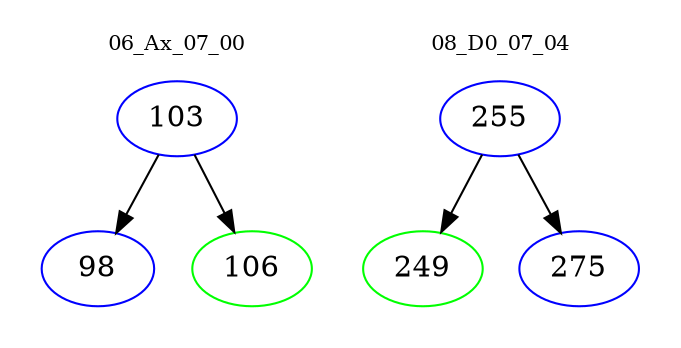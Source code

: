 digraph{
subgraph cluster_0 {
color = white
label = "06_Ax_07_00";
fontsize=10;
T0_103 [label="103", color="blue"]
T0_103 -> T0_98 [color="black"]
T0_98 [label="98", color="blue"]
T0_103 -> T0_106 [color="black"]
T0_106 [label="106", color="green"]
}
subgraph cluster_1 {
color = white
label = "08_D0_07_04";
fontsize=10;
T1_255 [label="255", color="blue"]
T1_255 -> T1_249 [color="black"]
T1_249 [label="249", color="green"]
T1_255 -> T1_275 [color="black"]
T1_275 [label="275", color="blue"]
}
}
